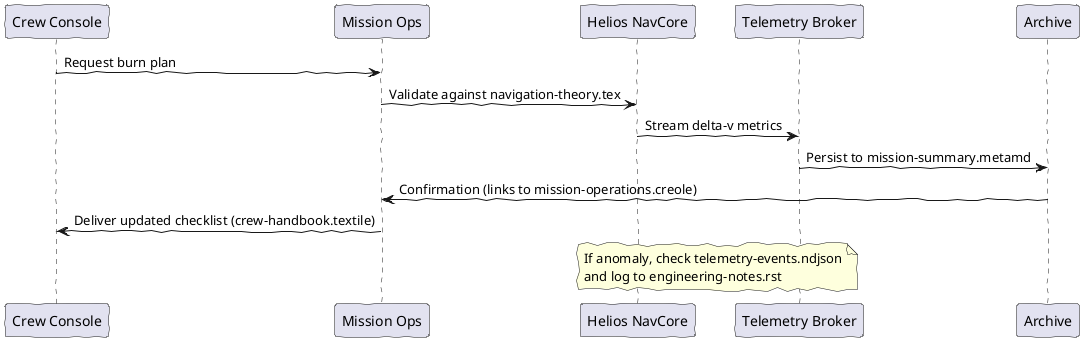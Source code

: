 @startuml
skinparam handwritten true

participant "Crew Console" as Crew
participant "Mission Ops" as Ops
participant "Helios NavCore" as Nav
participant "Telemetry Broker" as Telemetry
participant "Archive" as Archive

Crew -> Ops : Request burn plan
Ops -> Nav : Validate against navigation-theory.tex
Nav -> Telemetry : Stream delta-v metrics
Telemetry -> Archive : Persist to mission-summary.metamd
Archive -> Ops : Confirmation (links to mission-operations.creole)
Ops -> Crew : Deliver updated checklist (crew-handbook.textile)

note over Nav,Telemetry
  If anomaly, check telemetry-events.ndjson
  and log to engineering-notes.rst
end note

@enduml
